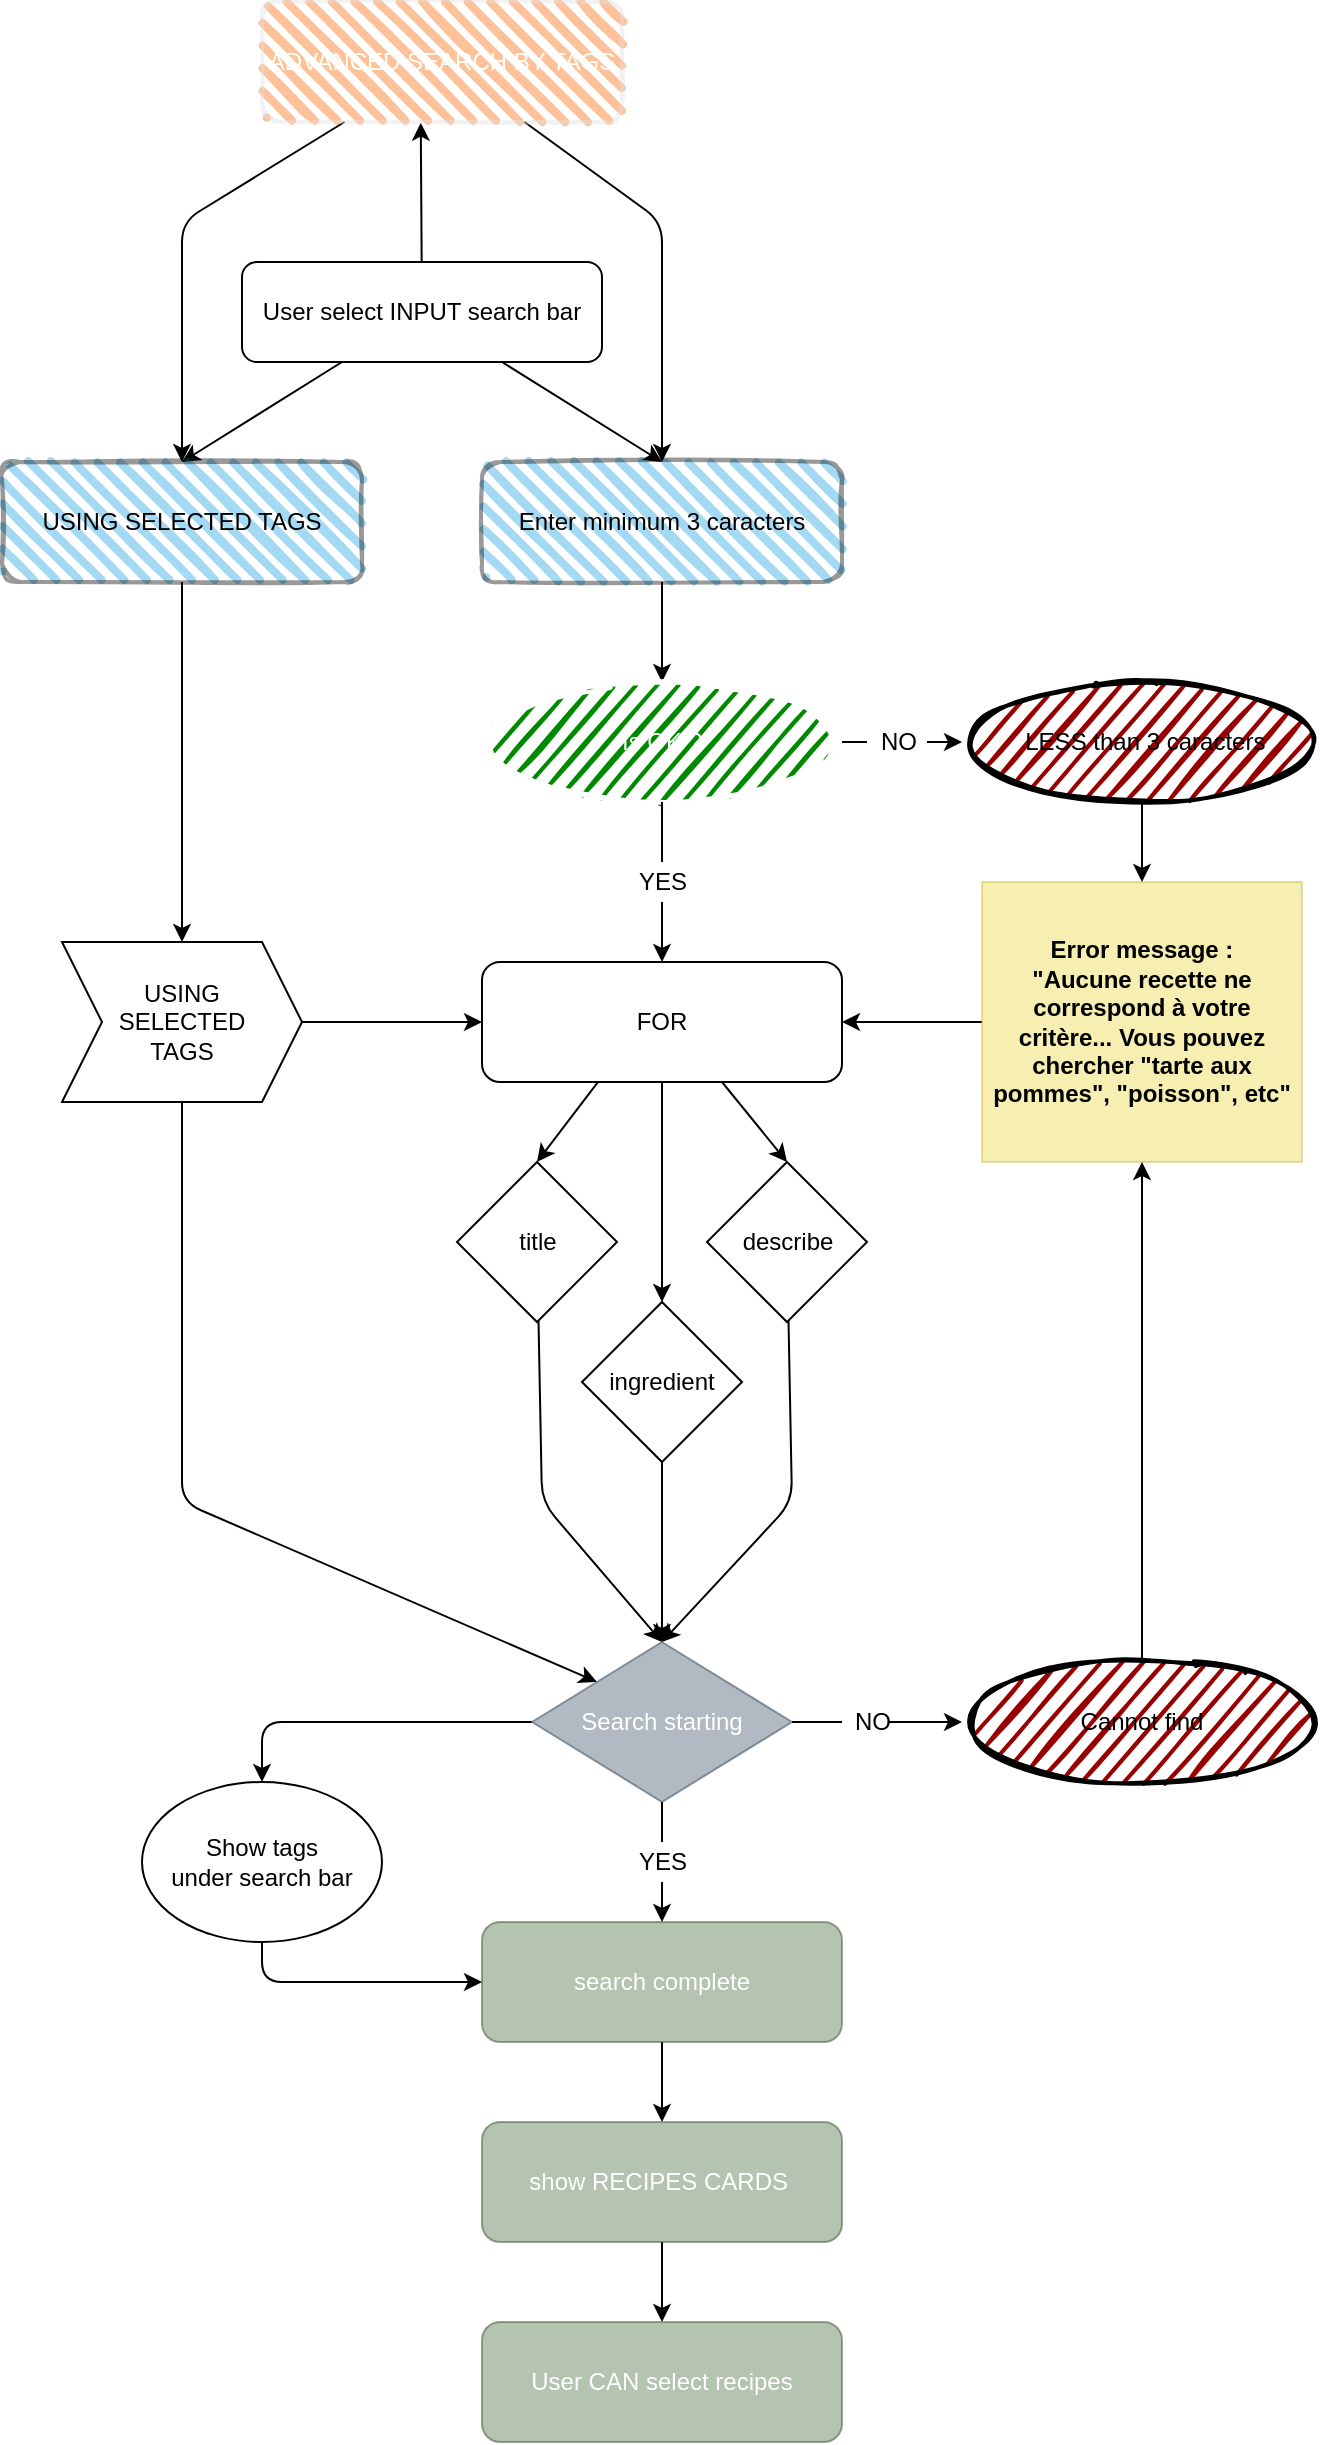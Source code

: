 <mxfile>
    <diagram id="D_HVd8B6VUuoggCPeG8F" name="Page-1">
        <mxGraphModel dx="505" dy="1449" grid="1" gridSize="10" guides="1" tooltips="1" connect="1" arrows="1" fold="1" page="1" pageScale="1" pageWidth="850" pageHeight="1100" math="0" shadow="0">
            <root>
                <mxCell id="0"/>
                <mxCell id="1" parent="0"/>
                <mxCell id="59" value="" style="edgeStyle=none;html=1;entryX=0.5;entryY=0;entryDx=0;entryDy=0;" parent="1" source="5" target="7" edge="1">
                    <mxGeometry relative="1" as="geometry"/>
                </mxCell>
                <mxCell id="82" style="edgeStyle=none;html=1;entryX=0.5;entryY=0;entryDx=0;entryDy=0;fontColor=#FCFFFA;" parent="1" source="5" target="55" edge="1">
                    <mxGeometry relative="1" as="geometry"/>
                </mxCell>
                <mxCell id="84" style="edgeStyle=none;html=1;entryX=0.441;entryY=1.006;entryDx=0;entryDy=0;entryPerimeter=0;fontColor=#FCFFFA;" parent="1" source="5" target="57" edge="1">
                    <mxGeometry relative="1" as="geometry"/>
                </mxCell>
                <mxCell id="5" value="User select INPUT search bar" style="rounded=1;whiteSpace=wrap;html=1;" parent="1" vertex="1">
                    <mxGeometry x="150" y="20" width="180" height="50" as="geometry"/>
                </mxCell>
                <mxCell id="65" style="edgeStyle=none;html=1;entryX=0.5;entryY=0;entryDx=0;entryDy=0;" parent="1" source="7" target="62" edge="1">
                    <mxGeometry relative="1" as="geometry"/>
                </mxCell>
                <mxCell id="7" value="Enter minimum 3 caracters" style="rounded=1;whiteSpace=wrap;html=1;strokeWidth=2;fillWeight=4;hachureGap=8;hachureAngle=45;fillColor=#1ba1e2;sketch=1;opacity=40;" parent="1" vertex="1">
                    <mxGeometry x="270" y="120" width="180" height="60" as="geometry"/>
                </mxCell>
                <mxCell id="70" style="edgeStyle=none;html=1;entryX=0.5;entryY=0;entryDx=0;entryDy=0;" parent="1" source="9" target="30" edge="1">
                    <mxGeometry relative="1" as="geometry"/>
                </mxCell>
                <mxCell id="9" value="&amp;nbsp;LESS than 3 caracters" style="ellipse;whiteSpace=wrap;html=1;strokeWidth=2;fillWeight=2;hachureGap=8;fillColor=#990000;fillStyle=dots;sketch=1;" parent="1" vertex="1">
                    <mxGeometry x="510" y="230" width="180" height="60" as="geometry"/>
                </mxCell>
                <mxCell id="14" style="edgeStyle=none;html=1;exitX=0.323;exitY=0.997;exitDx=0;exitDy=0;entryX=0.5;entryY=0;entryDx=0;entryDy=0;exitPerimeter=0;" parent="1" source="18" target="20" edge="1">
                    <mxGeometry relative="1" as="geometry">
                        <mxPoint x="325" y="430" as="sourcePoint"/>
                    </mxGeometry>
                </mxCell>
                <mxCell id="15" style="edgeStyle=none;html=1;exitX=0.5;exitY=1;exitDx=0;exitDy=0;entryX=0.5;entryY=0;entryDx=0;entryDy=0;startArrow=none;" parent="1" source="18" target="22" edge="1">
                    <mxGeometry relative="1" as="geometry">
                        <mxPoint x="357.5" y="450" as="sourcePoint"/>
                    </mxGeometry>
                </mxCell>
                <mxCell id="16" style="edgeStyle=none;html=1;exitX=1;exitY=1;exitDx=0;exitDy=0;entryX=0.5;entryY=0;entryDx=0;entryDy=0;" parent="1" target="24" edge="1">
                    <mxGeometry relative="1" as="geometry">
                        <mxPoint x="390" y="430" as="sourcePoint"/>
                    </mxGeometry>
                </mxCell>
                <mxCell id="18" value="FOR" style="rounded=1;whiteSpace=wrap;html=1;" parent="1" vertex="1">
                    <mxGeometry x="270" y="370" width="180" height="60" as="geometry"/>
                </mxCell>
                <mxCell id="19" style="edgeStyle=none;html=1;entryX=0.5;entryY=0;entryDx=0;entryDy=0;" parent="1" source="20" target="45" edge="1">
                    <mxGeometry relative="1" as="geometry">
                        <Array as="points">
                            <mxPoint x="300" y="640"/>
                        </Array>
                        <mxPoint x="290" y="800" as="targetPoint"/>
                    </mxGeometry>
                </mxCell>
                <mxCell id="20" value="title" style="rhombus;whiteSpace=wrap;html=1;" parent="1" vertex="1">
                    <mxGeometry x="257.5" y="470" width="80" height="80" as="geometry"/>
                </mxCell>
                <mxCell id="21" style="edgeStyle=none;html=1;entryX=0.5;entryY=0;entryDx=0;entryDy=0;" parent="1" source="22" target="45" edge="1">
                    <mxGeometry relative="1" as="geometry">
                        <mxPoint x="360" y="680" as="targetPoint"/>
                    </mxGeometry>
                </mxCell>
                <mxCell id="22" value="ingredient" style="rhombus;whiteSpace=wrap;html=1;" parent="1" vertex="1">
                    <mxGeometry x="320" y="540" width="80" height="80" as="geometry"/>
                </mxCell>
                <mxCell id="23" style="edgeStyle=none;html=1;entryX=0.5;entryY=0;entryDx=0;entryDy=0;" parent="1" source="24" target="45" edge="1">
                    <mxGeometry relative="1" as="geometry">
                        <mxPoint x="460" y="810" as="targetPoint"/>
                        <Array as="points">
                            <mxPoint x="425" y="640"/>
                        </Array>
                    </mxGeometry>
                </mxCell>
                <mxCell id="24" value="describe" style="rhombus;whiteSpace=wrap;html=1;" parent="1" vertex="1">
                    <mxGeometry x="382.5" y="470" width="80" height="80" as="geometry"/>
                </mxCell>
                <mxCell id="51" value="" style="edgeStyle=none;html=1;" parent="1" target="18" edge="1">
                    <mxGeometry relative="1" as="geometry">
                        <mxPoint x="520" y="400" as="sourcePoint"/>
                        <Array as="points">
                            <mxPoint x="490" y="400"/>
                        </Array>
                    </mxGeometry>
                </mxCell>
                <mxCell id="30" value="Error message : &lt;br&gt;&quot;Aucune recette ne correspond à votre critère... Vous pouvez chercher &quot;tarte aux pommes&quot;, &quot;poisson&quot;, etc&quot;" style="rounded=0;whiteSpace=wrap;html=1;opacity=30;fillColor=#e3c800;fontColor=#000000;strokeColor=#B09500;fontStyle=1" parent="1" vertex="1">
                    <mxGeometry x="520" y="330" width="160" height="140" as="geometry"/>
                </mxCell>
                <mxCell id="31" style="edgeStyle=none;html=1;entryX=0.5;entryY=0;entryDx=0;entryDy=0;" parent="1" source="34" target="36" edge="1">
                    <mxGeometry relative="1" as="geometry">
                        <mxPoint x="360" y="930" as="targetPoint"/>
                    </mxGeometry>
                </mxCell>
                <mxCell id="33" style="edgeStyle=none;html=1;entryX=0;entryY=0.5;entryDx=0;entryDy=0;exitX=1;exitY=0.5;exitDx=0;exitDy=0;startArrow=none;" parent="1" source="882_hDfjy2BaKDQ1Xldy-87" target="41" edge="1">
                    <mxGeometry relative="1" as="geometry">
                        <Array as="points">
                            <mxPoint x="470" y="750"/>
                        </Array>
                    </mxGeometry>
                </mxCell>
                <mxCell id="34" value="search complete" style="rounded=1;whiteSpace=wrap;html=1;opacity=50;fillColor=#6d8764;fontColor=#ffffff;strokeColor=#3A5431;" parent="1" vertex="1">
                    <mxGeometry x="270" y="850" width="180" height="60" as="geometry"/>
                </mxCell>
                <mxCell id="35" style="edgeStyle=none;html=1;entryX=0.5;entryY=0;entryDx=0;entryDy=0;exitX=0.5;exitY=1;exitDx=0;exitDy=0;" parent="1" source="36" target="43" edge="1">
                    <mxGeometry relative="1" as="geometry"/>
                </mxCell>
                <mxCell id="36" value="show RECIPES CARDS&amp;nbsp;" style="rounded=1;whiteSpace=wrap;html=1;opacity=50;fillColor=#6d8764;fontColor=#ffffff;strokeColor=#3A5431;" parent="1" vertex="1">
                    <mxGeometry x="270" y="950" width="180" height="60" as="geometry"/>
                </mxCell>
                <mxCell id="75" style="edgeStyle=none;html=1;entryX=0;entryY=0;entryDx=0;entryDy=0;" parent="1" source="39" target="45" edge="1">
                    <mxGeometry relative="1" as="geometry">
                        <Array as="points">
                            <mxPoint x="120" y="640"/>
                        </Array>
                    </mxGeometry>
                </mxCell>
                <mxCell id="85" style="edgeStyle=none;html=1;entryX=0;entryY=0.5;entryDx=0;entryDy=0;" edge="1" parent="1" source="39" target="18">
                    <mxGeometry relative="1" as="geometry"/>
                </mxCell>
                <mxCell id="39" value="USING&lt;br&gt;SELECTED&lt;br&gt;TAGS" style="shape=step;perimeter=stepPerimeter;whiteSpace=wrap;html=1;fixedSize=1;" parent="1" vertex="1">
                    <mxGeometry x="60" y="360" width="120" height="80" as="geometry"/>
                </mxCell>
                <mxCell id="40" style="edgeStyle=none;html=1;entryX=0.5;entryY=1;entryDx=0;entryDy=0;" parent="1" source="41" edge="1">
                    <mxGeometry relative="1" as="geometry">
                        <mxPoint x="600" y="470" as="targetPoint"/>
                    </mxGeometry>
                </mxCell>
                <mxCell id="41" value="Cannot find" style="ellipse;whiteSpace=wrap;html=1;strokeWidth=2;fillWeight=2;hachureGap=8;fillColor=#990000;fillStyle=dots;sketch=1;" parent="1" vertex="1">
                    <mxGeometry x="510" y="720" width="180" height="60" as="geometry"/>
                </mxCell>
                <mxCell id="78" style="edgeStyle=none;html=1;entryX=0;entryY=0.5;entryDx=0;entryDy=0;" parent="1" source="42" target="34" edge="1">
                    <mxGeometry relative="1" as="geometry">
                        <Array as="points">
                            <mxPoint x="160" y="880"/>
                        </Array>
                    </mxGeometry>
                </mxCell>
                <mxCell id="42" value="&lt;span&gt;Show tags&lt;/span&gt;&lt;br&gt;&lt;span&gt;under search bar&lt;/span&gt;" style="ellipse;whiteSpace=wrap;html=1;" parent="1" vertex="1">
                    <mxGeometry x="100" y="780" width="120" height="80" as="geometry"/>
                </mxCell>
                <mxCell id="43" value="User CAN select recipes" style="rounded=1;whiteSpace=wrap;html=1;opacity=50;fillColor=#6d8764;fontColor=#ffffff;strokeColor=#3A5431;" parent="1" vertex="1">
                    <mxGeometry x="270" y="1050" width="180" height="60" as="geometry"/>
                </mxCell>
                <mxCell id="47" style="edgeStyle=none;html=1;entryX=0.5;entryY=0;entryDx=0;entryDy=0;startArrow=none;" parent="1" source="882_hDfjy2BaKDQ1Xldy-85" target="34" edge="1">
                    <mxGeometry relative="1" as="geometry"/>
                </mxCell>
                <mxCell id="77" style="edgeStyle=none;html=1;entryX=0.5;entryY=0;entryDx=0;entryDy=0;" parent="1" source="45" target="42" edge="1">
                    <mxGeometry relative="1" as="geometry">
                        <Array as="points">
                            <mxPoint x="160" y="750"/>
                        </Array>
                    </mxGeometry>
                </mxCell>
                <mxCell id="45" value="&lt;span&gt;Search starting&lt;/span&gt;" style="rhombus;whiteSpace=wrap;html=1;opacity=50;fillColor=#647687;fontColor=#ffffff;strokeColor=#314354;" parent="1" vertex="1">
                    <mxGeometry x="295" y="710" width="130" height="80" as="geometry"/>
                </mxCell>
                <mxCell id="73" style="edgeStyle=none;html=1;entryX=0.5;entryY=0;entryDx=0;entryDy=0;" parent="1" source="55" target="39" edge="1">
                    <mxGeometry relative="1" as="geometry">
                        <mxPoint x="120" y="400" as="targetPoint"/>
                    </mxGeometry>
                </mxCell>
                <mxCell id="55" value="USING SELECTED TAGS" style="rounded=1;whiteSpace=wrap;html=1;strokeWidth=2;fillWeight=4;hachureGap=8;hachureAngle=45;fillColor=#1ba1e2;sketch=1;opacity=40;" parent="1" vertex="1">
                    <mxGeometry x="30" y="120" width="180" height="60" as="geometry"/>
                </mxCell>
                <mxCell id="81" style="edgeStyle=none;html=1;entryX=0.5;entryY=0;entryDx=0;entryDy=0;fontColor=#FCFFFA;" parent="1" source="57" target="55" edge="1">
                    <mxGeometry relative="1" as="geometry">
                        <Array as="points">
                            <mxPoint x="120"/>
                        </Array>
                    </mxGeometry>
                </mxCell>
                <mxCell id="83" style="edgeStyle=none;html=1;entryX=0.5;entryY=0;entryDx=0;entryDy=0;fontColor=#FCFFFA;" parent="1" source="57" target="7" edge="1">
                    <mxGeometry relative="1" as="geometry">
                        <Array as="points">
                            <mxPoint x="360"/>
                        </Array>
                    </mxGeometry>
                </mxCell>
                <mxCell id="57" value="&lt;font color=&quot;#fcfffa&quot;&gt;ADVANCED SEARCH BY TAGS&lt;/font&gt;" style="rounded=1;whiteSpace=wrap;html=1;strokeWidth=2;fillWeight=4;hachureGap=8;hachureAngle=45;fillColor=#fa6800;sketch=1;opacity=40;fontColor=#000000;strokeColor=#DEDEDE;" parent="1" vertex="1">
                    <mxGeometry x="160" y="-110" width="180" height="60" as="geometry"/>
                </mxCell>
                <mxCell id="66" style="edgeStyle=none;html=1;startArrow=none;" parent="1" source="67" edge="1">
                    <mxGeometry relative="1" as="geometry">
                        <mxPoint x="360" y="370" as="targetPoint"/>
                    </mxGeometry>
                </mxCell>
                <mxCell id="68" style="edgeStyle=none;html=1;entryX=0;entryY=0.5;entryDx=0;entryDy=0;startArrow=none;" parent="1" source="69" target="9" edge="1">
                    <mxGeometry relative="1" as="geometry"/>
                </mxCell>
                <mxCell id="62" value="Is OK ?" style="ellipse;whiteSpace=wrap;html=1;strokeWidth=2;fillWeight=2;hachureGap=8;fillColor=#008a00;fillStyle=dots;sketch=1;fontColor=#ffffff;strokeColor=#FFFFFF;" parent="1" vertex="1">
                    <mxGeometry x="270" y="230" width="180" height="60" as="geometry"/>
                </mxCell>
                <mxCell id="69" value="NO" style="text;html=1;align=center;verticalAlign=middle;resizable=0;points=[];autosize=1;strokeColor=none;fillColor=none;" parent="1" vertex="1">
                    <mxGeometry x="462.5" y="250" width="30" height="20" as="geometry"/>
                </mxCell>
                <mxCell id="71" value="" style="edgeStyle=none;html=1;entryX=0;entryY=0.5;entryDx=0;entryDy=0;endArrow=none;" parent="1" source="62" target="69" edge="1">
                    <mxGeometry relative="1" as="geometry">
                        <mxPoint x="450.0" y="260" as="sourcePoint"/>
                        <mxPoint x="510" y="260" as="targetPoint"/>
                    </mxGeometry>
                </mxCell>
                <mxCell id="67" value="YES" style="text;html=1;align=center;verticalAlign=middle;resizable=0;points=[];autosize=1;strokeColor=none;fillColor=none;" parent="1" vertex="1">
                    <mxGeometry x="340" y="320" width="40" height="20" as="geometry"/>
                </mxCell>
                <mxCell id="72" value="" style="edgeStyle=none;html=1;endArrow=none;" parent="1" source="62" target="67" edge="1">
                    <mxGeometry relative="1" as="geometry">
                        <mxPoint x="360" y="370" as="targetPoint"/>
                        <mxPoint x="360" y="290" as="sourcePoint"/>
                    </mxGeometry>
                </mxCell>
                <mxCell id="882_hDfjy2BaKDQ1Xldy-85" value="YES" style="text;html=1;align=center;verticalAlign=middle;resizable=0;points=[];autosize=1;strokeColor=none;fillColor=none;" vertex="1" parent="1">
                    <mxGeometry x="340" y="810" width="40" height="20" as="geometry"/>
                </mxCell>
                <mxCell id="882_hDfjy2BaKDQ1Xldy-86" value="" style="edgeStyle=none;html=1;entryX=0.5;entryY=0;entryDx=0;entryDy=0;endArrow=none;" edge="1" parent="1" source="45" target="882_hDfjy2BaKDQ1Xldy-85">
                    <mxGeometry relative="1" as="geometry">
                        <mxPoint x="360" y="790" as="sourcePoint"/>
                        <mxPoint x="360" y="850" as="targetPoint"/>
                    </mxGeometry>
                </mxCell>
                <mxCell id="882_hDfjy2BaKDQ1Xldy-87" value="NO" style="text;html=1;align=center;verticalAlign=middle;resizable=0;points=[];autosize=1;strokeColor=none;fillColor=none;" vertex="1" parent="1">
                    <mxGeometry x="450" y="740" width="30" height="20" as="geometry"/>
                </mxCell>
                <mxCell id="882_hDfjy2BaKDQ1Xldy-88" value="" style="edgeStyle=none;html=1;entryX=0;entryY=0.5;entryDx=0;entryDy=0;exitX=1;exitY=0.5;exitDx=0;exitDy=0;endArrow=none;" edge="1" parent="1" source="45" target="882_hDfjy2BaKDQ1Xldy-87">
                    <mxGeometry relative="1" as="geometry">
                        <mxPoint x="425" y="750" as="sourcePoint"/>
                        <mxPoint x="510" y="750" as="targetPoint"/>
                        <Array as="points"/>
                    </mxGeometry>
                </mxCell>
            </root>
        </mxGraphModel>
    </diagram>
</mxfile>